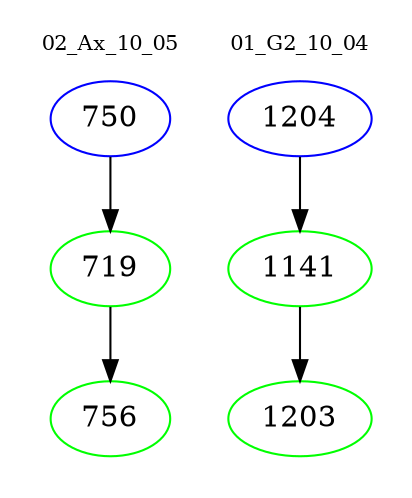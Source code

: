 digraph{
subgraph cluster_0 {
color = white
label = "02_Ax_10_05";
fontsize=10;
T0_750 [label="750", color="blue"]
T0_750 -> T0_719 [color="black"]
T0_719 [label="719", color="green"]
T0_719 -> T0_756 [color="black"]
T0_756 [label="756", color="green"]
}
subgraph cluster_1 {
color = white
label = "01_G2_10_04";
fontsize=10;
T1_1204 [label="1204", color="blue"]
T1_1204 -> T1_1141 [color="black"]
T1_1141 [label="1141", color="green"]
T1_1141 -> T1_1203 [color="black"]
T1_1203 [label="1203", color="green"]
}
}
